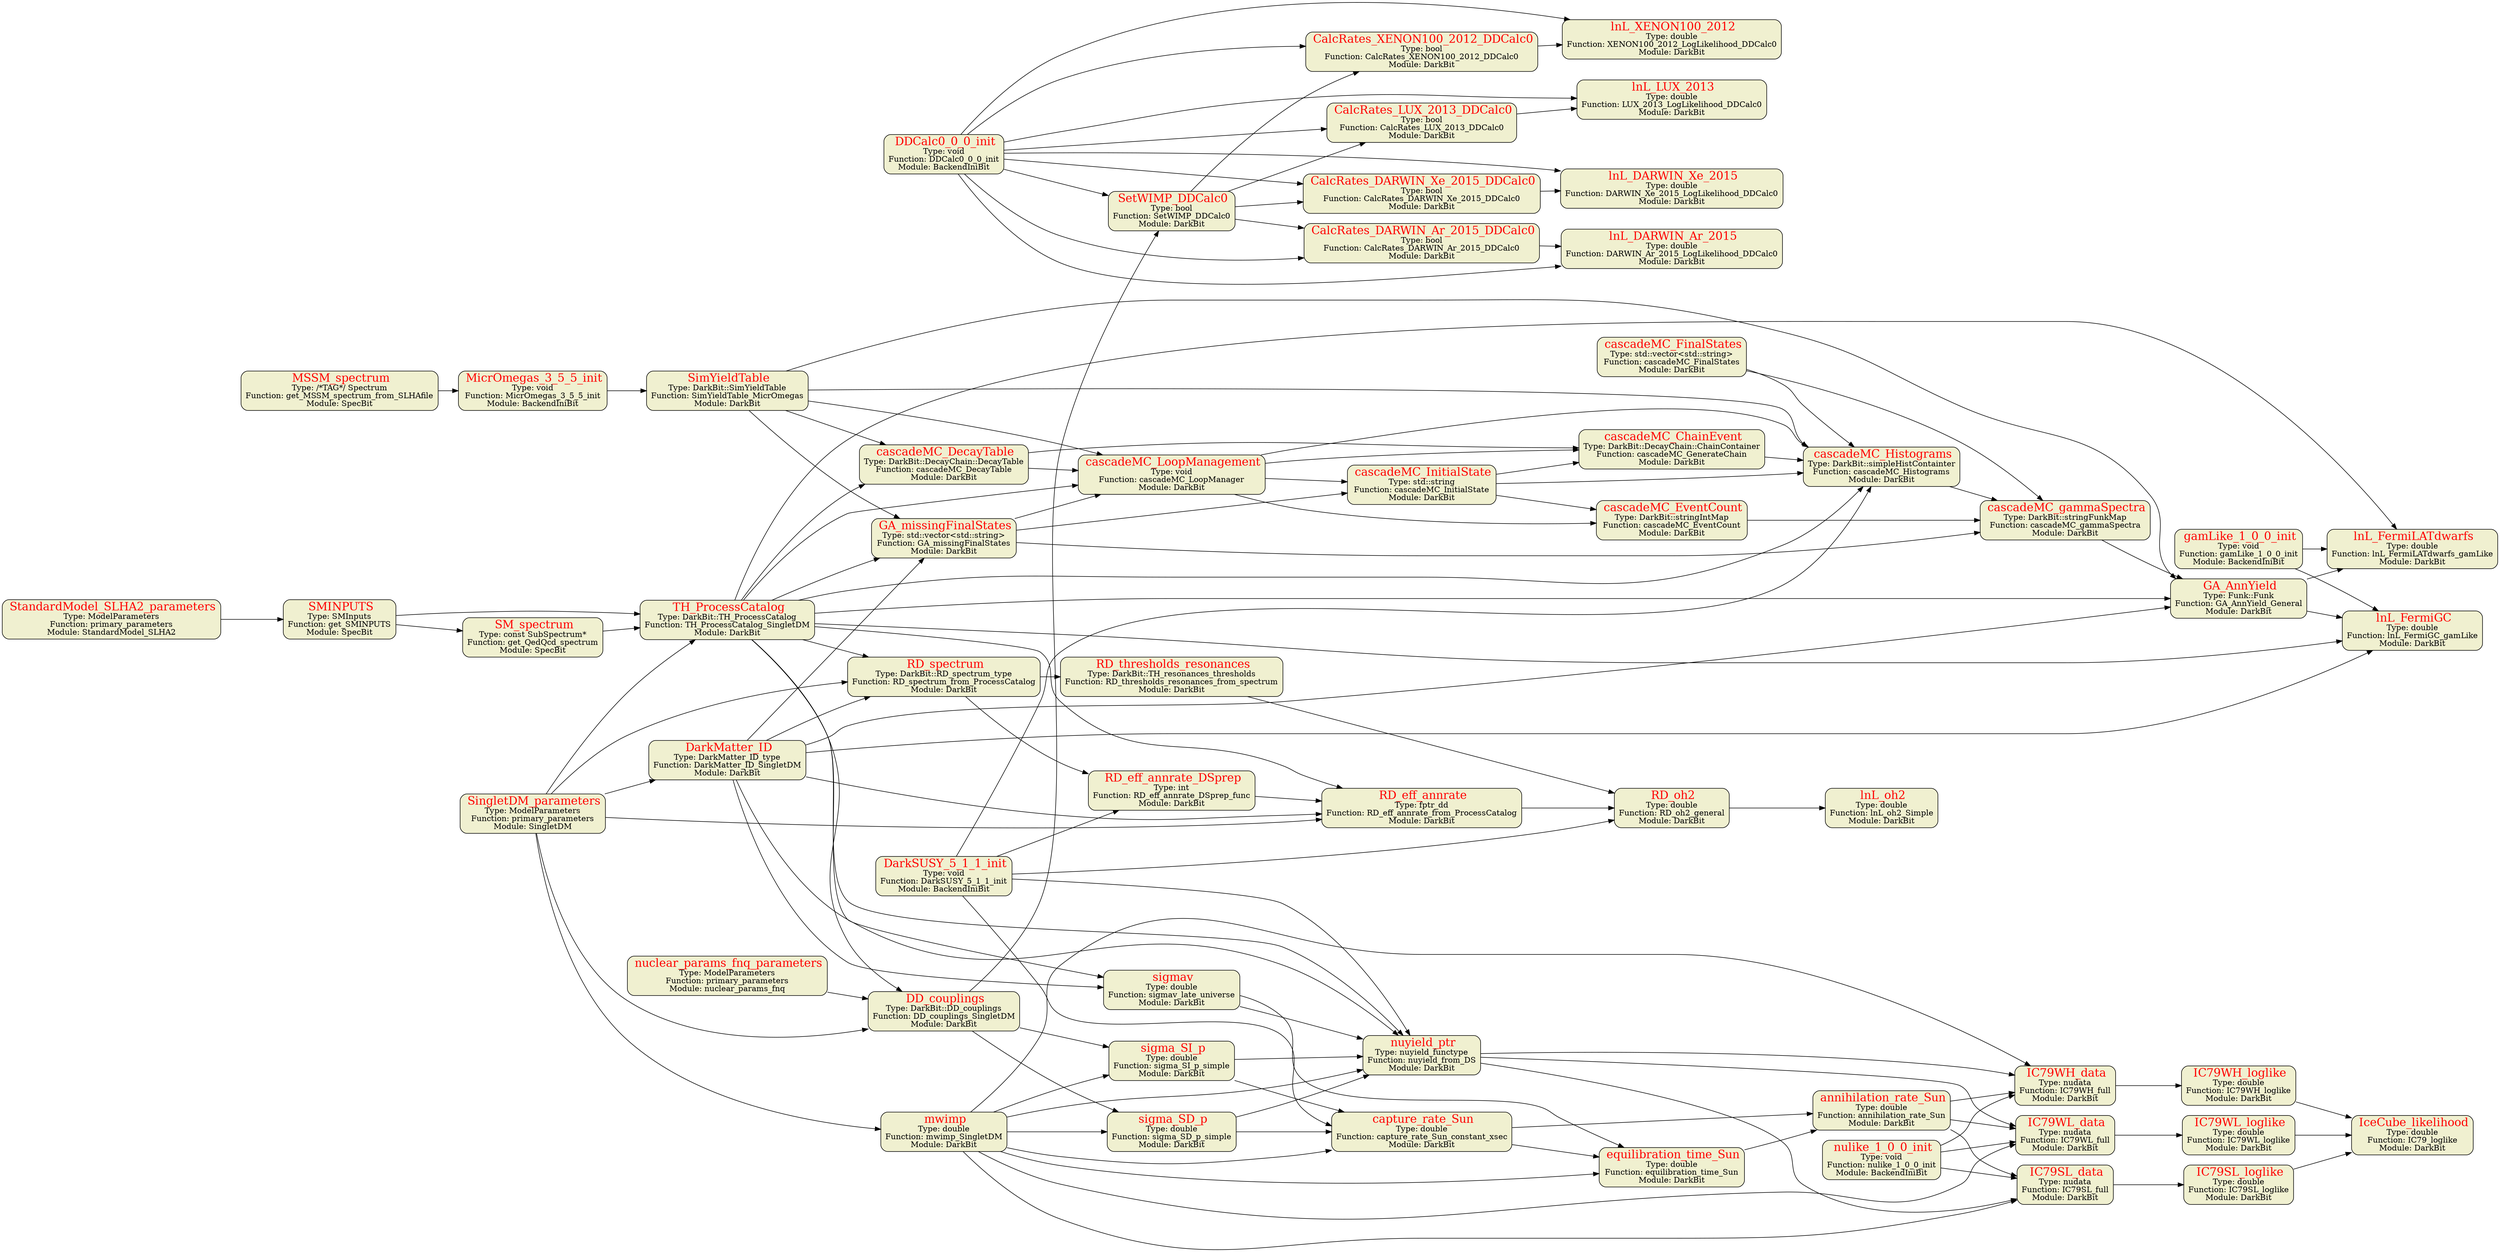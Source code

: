 digraph G {
	graph [rankdir=LR];
	0	 [fillcolor="#F0F0D0",
		label=< <font point-size="20" color="red">nuclear_params_fnq_parameters</font><br/>Type: ModelParameters<br/>Function: primary_parameters<br/>Module: nuclear_params_fnq>,
		shape=box,
		style="rounded,filled"];
	97	 [fillcolor="#F0F0D0",
		label=< <font point-size="20" color="red">DD_couplings</font><br/>Type: DarkBit::DD_couplings<br/>Function: DD_couplings_SingletDM<br/>Module: DarkBit>,
		shape=box,
		style="rounded,filled"];
	0 -> 97;
	102	 [fillcolor="#F0F0D0",
		label=< <font point-size="20" color="red">SetWIMP_DDCalc0</font><br/>Type: bool<br/>Function: SetWIMP_DDCalc0<br/>Module: DarkBit>,
		shape=box,
		style="rounded,filled"];
	97 -> 102;
	98	 [fillcolor="#F0F0D0",
		label=< <font point-size="20" color="red">sigma_SI_p</font><br/>Type: double<br/>Function: sigma_SI_p_simple<br/>Module: DarkBit>,
		shape=box,
		style="rounded,filled"];
	97 -> 98;
	100	 [fillcolor="#F0F0D0",
		label=< <font point-size="20" color="red">sigma_SD_p</font><br/>Type: double<br/>Function: sigma_SD_p_simple<br/>Module: DarkBit>,
		shape=box,
		style="rounded,filled"];
	97 -> 100;
	103	 [fillcolor="#F0F0D0",
		label=< <font point-size="20" color="red">CalcRates_XENON100_2012_DDCalc0</font><br/>Type: bool<br/>Function: CalcRates_XENON100_2012_DDCalc0<br/>Module: DarkBit>,
		shape=box,
		style="rounded,filled"];
	102 -> 103;
	104	 [fillcolor="#F0F0D0",
		label=< <font point-size="20" color="red">CalcRates_LUX_2013_DDCalc0</font><br/>Type: bool<br/>Function: CalcRates_LUX_2013_DDCalc0<br/>Module: DarkBit>,
		shape=box,
		style="rounded,filled"];
	102 -> 104;
	105	 [fillcolor="#F0F0D0",
		label=< <font point-size="20" color="red">CalcRates_DARWIN_Ar_2015_DDCalc0</font><br/>Type: bool<br/>Function: CalcRates_DARWIN_Ar_2015_DDCalc0<br/>Module: DarkBit>,
		shape=box,
		style="rounded,filled"];
	102 -> 105;
	106	 [fillcolor="#F0F0D0",
		label=< <font point-size="20" color="red">CalcRates_DARWIN_Xe_2015_DDCalc0</font><br/>Type: bool<br/>Function: CalcRates_DARWIN_Xe_2015_DDCalc0<br/>Module: DarkBit>,
		shape=box,
		style="rounded,filled"];
	102 -> 106;
	134	 [fillcolor="#F0F0D0",
		label=< <font point-size="20" color="red">nuyield_ptr</font><br/>Type: nuyield_functype<br/>Function: nuyield_from_DS<br/>Module: DarkBit>,
		shape=box,
		style="rounded,filled"];
	98 -> 134;
	131	 [fillcolor="#F0F0D0",
		label=< <font point-size="20" color="red">capture_rate_Sun</font><br/>Type: double<br/>Function: capture_rate_Sun_constant_xsec<br/>Module: DarkBit>,
		shape=box,
		style="rounded,filled"];
	98 -> 131;
	100 -> 134;
	100 -> 131;
	107	 [fillcolor="#F0F0D0",
		label=< <font point-size="20" color="red">lnL_XENON100_2012</font><br/>Type: double<br/>Function: XENON100_2012_LogLikelihood_DDCalc0<br/>Module: DarkBit>,
		shape=box,
		style="rounded,filled"];
	103 -> 107;
	113	 [fillcolor="#F0F0D0",
		label=< <font point-size="20" color="red">lnL_LUX_2013</font><br/>Type: double<br/>Function: LUX_2013_LogLikelihood_DDCalc0<br/>Module: DarkBit>,
		shape=box,
		style="rounded,filled"];
	104 -> 113;
	119	 [fillcolor="#F0F0D0",
		label=< <font point-size="20" color="red">lnL_DARWIN_Ar_2015</font><br/>Type: double<br/>Function: DARWIN_Ar_2015_LogLikelihood_DDCalc0<br/>Module: DarkBit>,
		shape=box,
		style="rounded,filled"];
	105 -> 119;
	125	 [fillcolor="#F0F0D0",
		label=< <font point-size="20" color="red">lnL_DARWIN_Xe_2015</font><br/>Type: double<br/>Function: DARWIN_Xe_2015_LogLikelihood_DDCalc0<br/>Module: DarkBit>,
		shape=box,
		style="rounded,filled"];
	106 -> 125;
	141	 [fillcolor="#F0F0D0",
		label=< <font point-size="20" color="red">IC79WH_data</font><br/>Type: nudata<br/>Function: IC79WH_full<br/>Module: DarkBit>,
		shape=box,
		style="rounded,filled"];
	134 -> 141;
	147	 [fillcolor="#F0F0D0",
		label=< <font point-size="20" color="red">IC79WL_data</font><br/>Type: nudata<br/>Function: IC79WL_full<br/>Module: DarkBit>,
		shape=box,
		style="rounded,filled"];
	134 -> 147;
	153	 [fillcolor="#F0F0D0",
		label=< <font point-size="20" color="red">IC79SL_data</font><br/>Type: nudata<br/>Function: IC79SL_full<br/>Module: DarkBit>,
		shape=box,
		style="rounded,filled"];
	134 -> 153;
	132	 [fillcolor="#F0F0D0",
		label=< <font point-size="20" color="red">equilibration_time_Sun</font><br/>Type: double<br/>Function: equilibration_time_Sun<br/>Module: DarkBit>,
		shape=box,
		style="rounded,filled"];
	131 -> 132;
	133	 [fillcolor="#F0F0D0",
		label=< <font point-size="20" color="red">annihilation_rate_Sun</font><br/>Type: double<br/>Function: annihilation_rate_Sun<br/>Module: DarkBit>,
		shape=box,
		style="rounded,filled"];
	131 -> 133;
	144	 [fillcolor="#F0F0D0",
		label=< <font point-size="20" color="red">IC79WH_loglike</font><br/>Type: double<br/>Function: IC79WH_loglike<br/>Module: DarkBit>,
		shape=box,
		style="rounded,filled"];
	141 -> 144;
	150	 [fillcolor="#F0F0D0",
		label=< <font point-size="20" color="red">IC79WL_loglike</font><br/>Type: double<br/>Function: IC79WL_loglike<br/>Module: DarkBit>,
		shape=box,
		style="rounded,filled"];
	147 -> 150;
	156	 [fillcolor="#F0F0D0",
		label=< <font point-size="20" color="red">IC79SL_loglike</font><br/>Type: double<br/>Function: IC79SL_loglike<br/>Module: DarkBit>,
		shape=box,
		style="rounded,filled"];
	153 -> 156;
	132 -> 133;
	133 -> 141;
	133 -> 147;
	133 -> 153;
	159	 [fillcolor="#F0F0D0",
		label=< <font point-size="20" color="red">IceCube_likelihood</font><br/>Type: double<br/>Function: IC79_loglike<br/>Module: DarkBit>,
		shape=box,
		style="rounded,filled"];
	144 -> 159;
	150 -> 159;
	156 -> 159;
	1	 [fillcolor="#F0F0D0",
		label=< <font point-size="20" color="red">StandardModel_SLHA2_parameters</font><br/>Type: ModelParameters<br/>Function: primary_parameters<br/>Module: StandardModel_SLHA2>,
		shape=box,
		style="rounded,filled"];
	167	 [fillcolor="#F0F0D0",
		label=< <font point-size="20" color="red">SMINPUTS</font><br/>Type: SMInputs<br/>Function: get_SMINPUTS<br/>Module: SpecBit>,
		shape=box,
		style="rounded,filled"];
	1 -> 167;
	86	 [fillcolor="#F0F0D0",
		label=< <font point-size="20" color="red">TH_ProcessCatalog</font><br/>Type: DarkBit::TH_ProcessCatalog<br/>Function: TH_ProcessCatalog_SingletDM<br/>Module: DarkBit>,
		shape=box,
		style="rounded,filled"];
	167 -> 86;
	176	 [fillcolor="#F0F0D0",
		label=< <font point-size="20" color="red">SM_spectrum</font><br/>Type: const SubSpectrum*<br/>Function: get_QedQcd_spectrum<br/>Module: SpecBit>,
		shape=box,
		style="rounded,filled"];
	167 -> 176;
	86 -> 97;
	86 -> 134;
	63	 [fillcolor="#F0F0D0",
		label=< <font point-size="20" color="red">RD_spectrum</font><br/>Type: DarkBit::RD_spectrum_type<br/>Function: RD_spectrum_from_ProcessCatalog<br/>Module: DarkBit>,
		shape=box,
		style="rounded,filled"];
	86 -> 63;
	67	 [fillcolor="#F0F0D0",
		label=< <font point-size="20" color="red">RD_eff_annrate</font><br/>Type: fptr_dd<br/>Function: RD_eff_annrate_from_ProcessCatalog<br/>Module: DarkBit>,
		shape=box,
		style="rounded,filled"];
	86 -> 67;
	78	 [fillcolor="#F0F0D0",
		label=< <font point-size="20" color="red">cascadeMC_Histograms</font><br/>Type: DarkBit::simpleHistContainter<br/>Function: cascadeMC_Histograms<br/>Module: DarkBit>,
		shape=box,
		style="rounded,filled"];
	86 -> 78;
	88	 [fillcolor="#F0F0D0",
		label=< <font point-size="20" color="red">lnL_FermiLATdwarfs</font><br/>Type: double<br/>Function: lnL_FermiLATdwarfs_gamLike<br/>Module: DarkBit>,
		shape=box,
		style="rounded,filled"];
	86 -> 88;
	89	 [fillcolor="#F0F0D0",
		label=< <font point-size="20" color="red">lnL_FermiGC</font><br/>Type: double<br/>Function: lnL_FermiGC_gamLike<br/>Module: DarkBit>,
		shape=box,
		style="rounded,filled"];
	86 -> 89;
	73	 [fillcolor="#F0F0D0",
		label=< <font point-size="20" color="red">cascadeMC_DecayTable</font><br/>Type: DarkBit::DecayChain::DecayTable<br/>Function: cascadeMC_DecayTable<br/>Module: DarkBit>,
		shape=box,
		style="rounded,filled"];
	86 -> 73;
	74	 [fillcolor="#F0F0D0",
		label=< <font point-size="20" color="red">cascadeMC_LoopManagement</font><br/>Type: void<br/>Function: cascadeMC_LoopManager<br/>Module: DarkBit>,
		shape=box,
		style="rounded,filled"];
	86 -> 74;
	84	 [fillcolor="#F0F0D0",
		label=< <font point-size="20" color="red">GA_AnnYield</font><br/>Type: Funk::Funk<br/>Function: GA_AnnYield_General<br/>Module: DarkBit>,
		shape=box,
		style="rounded,filled"];
	86 -> 84;
	83	 [fillcolor="#F0F0D0",
		label=< <font point-size="20" color="red">GA_missingFinalStates</font><br/>Type: std::vector&lt;std::string&gt;<br/>Function: GA_missingFinalStates<br/>Module: DarkBit>,
		shape=box,
		style="rounded,filled"];
	86 -> 83;
	94	 [fillcolor="#F0F0D0",
		label=< <font point-size="20" color="red">sigmav</font><br/>Type: double<br/>Function: sigmav_late_universe<br/>Module: DarkBit>,
		shape=box,
		style="rounded,filled"];
	86 -> 94;
	176 -> 86;
	65	 [fillcolor="#F0F0D0",
		label=< <font point-size="20" color="red">RD_eff_annrate_DSprep</font><br/>Type: int<br/>Function: RD_eff_annrate_DSprep_func<br/>Module: DarkBit>,
		shape=box,
		style="rounded,filled"];
	63 -> 65;
	64	 [fillcolor="#F0F0D0",
		label=< <font point-size="20" color="red">RD_thresholds_resonances</font><br/>Type: DarkBit::TH_resonances_thresholds<br/>Function: RD_thresholds_resonances_from_spectrum<br/>Module: DarkBit>,
		shape=box,
		style="rounded,filled"];
	63 -> 64;
	68	 [fillcolor="#F0F0D0",
		label=< <font point-size="20" color="red">RD_oh2</font><br/>Type: double<br/>Function: RD_oh2_general<br/>Module: DarkBit>,
		shape=box,
		style="rounded,filled"];
	67 -> 68;
	79	 [fillcolor="#F0F0D0",
		label=< <font point-size="20" color="red">cascadeMC_gammaSpectra</font><br/>Type: DarkBit::stringFunkMap<br/>Function: cascadeMC_gammaSpectra<br/>Module: DarkBit>,
		shape=box,
		style="rounded,filled"];
	78 -> 79;
	73 -> 74;
	77	 [fillcolor="#F0F0D0",
		label=< <font point-size="20" color="red">cascadeMC_ChainEvent</font><br/>Type: DarkBit::DecayChain::ChainContainer<br/>Function: cascadeMC_GenerateChain<br/>Module: DarkBit>,
		shape=box,
		style="rounded,filled"];
	73 -> 77;
	74 -> 78;
	74 -> 77;
	75	 [fillcolor="#F0F0D0",
		label=< <font point-size="20" color="red">cascadeMC_InitialState</font><br/>Type: std::string<br/>Function: cascadeMC_InitialState<br/>Module: DarkBit>,
		shape=box,
		style="rounded,filled"];
	74 -> 75;
	76	 [fillcolor="#F0F0D0",
		label=< <font point-size="20" color="red">cascadeMC_EventCount</font><br/>Type: DarkBit::stringIntMap<br/>Function: cascadeMC_EventCount<br/>Module: DarkBit>,
		shape=box,
		style="rounded,filled"];
	74 -> 76;
	84 -> 88;
	84 -> 89;
	83 -> 74;
	83 -> 79;
	83 -> 75;
	94 -> 134;
	94 -> 132;
	65 -> 67;
	64 -> 68;
	91	 [fillcolor="#F0F0D0",
		label=< <font point-size="20" color="red">lnL_oh2</font><br/>Type: double<br/>Function: lnL_oh2_Simple<br/>Module: DarkBit>,
		shape=box,
		style="rounded,filled"];
	68 -> 91;
	79 -> 84;
	77 -> 78;
	75 -> 78;
	75 -> 77;
	75 -> 76;
	76 -> 79;
	2	 [fillcolor="#F0F0D0",
		label=< <font point-size="20" color="red">SingletDM_parameters</font><br/>Type: ModelParameters<br/>Function: primary_parameters<br/>Module: SingletDM>,
		shape=box,
		style="rounded,filled"];
	2 -> 97;
	2 -> 86;
	2 -> 63;
	2 -> 67;
	93	 [fillcolor="#F0F0D0",
		label=< <font point-size="20" color="red">mwimp</font><br/>Type: double<br/>Function: mwimp_SingletDM<br/>Module: DarkBit>,
		shape=box,
		style="rounded,filled"];
	2 -> 93;
	165	 [fillcolor="#F0F0D0",
		label=< <font point-size="20" color="red">DarkMatter_ID</font><br/>Type: DarkMatter_ID_type<br/>Function: DarkMatter_ID_SingletDM<br/>Module: DarkBit>,
		shape=box,
		style="rounded,filled"];
	2 -> 165;
	93 -> 98;
	93 -> 100;
	93 -> 134;
	93 -> 131;
	93 -> 141;
	93 -> 147;
	93 -> 153;
	93 -> 132;
	165 -> 134;
	165 -> 63;
	165 -> 67;
	165 -> 89;
	165 -> 84;
	165 -> 83;
	165 -> 94;
	12	 [fillcolor="#F0F0D0",
		label=< <font point-size="20" color="red">MicrOmegas_3_5_5_init</font><br/>Type: void<br/>Function: MicrOmegas_3_5_5_init<br/>Module: BackendIniBit>,
		shape=box,
		style="rounded,filled"];
	163	 [fillcolor="#F0F0D0",
		label=< <font point-size="20" color="red">SimYieldTable</font><br/>Type: DarkBit::SimYieldTable<br/>Function: SimYieldTable_MicrOmegas<br/>Module: DarkBit>,
		shape=box,
		style="rounded,filled"];
	12 -> 163;
	163 -> 78;
	163 -> 73;
	163 -> 74;
	163 -> 84;
	163 -> 83;
	13	 [fillcolor="#F0F0D0",
		label=< <font point-size="20" color="red">nulike_1_0_0_init</font><br/>Type: void<br/>Function: nulike_1_0_0_init<br/>Module: BackendIniBit>,
		shape=box,
		style="rounded,filled"];
	13 -> 141;
	13 -> 147;
	13 -> 153;
	15	 [fillcolor="#F0F0D0",
		label=< <font point-size="20" color="red">DarkSUSY_5_1_1_init</font><br/>Type: void<br/>Function: DarkSUSY_5_1_1_init<br/>Module: BackendIniBit>,
		shape=box,
		style="rounded,filled"];
	15 -> 134;
	15 -> 131;
	15 -> 78;
	15 -> 65;
	15 -> 68;
	17	 [fillcolor="#F0F0D0",
		label=< <font point-size="20" color="red">DDCalc0_0_0_init</font><br/>Type: void<br/>Function: DDCalc0_0_0_init<br/>Module: BackendIniBit>,
		shape=box,
		style="rounded,filled"];
	17 -> 102;
	17 -> 103;
	17 -> 104;
	17 -> 105;
	17 -> 106;
	17 -> 107;
	17 -> 113;
	17 -> 119;
	17 -> 125;
	18	 [fillcolor="#F0F0D0",
		label=< <font point-size="20" color="red">gamLike_1_0_0_init</font><br/>Type: void<br/>Function: gamLike_1_0_0_init<br/>Module: BackendIniBit>,
		shape=box,
		style="rounded,filled"];
	18 -> 88;
	18 -> 89;
	71	 [fillcolor="#F0F0D0",
		label=< <font point-size="20" color="red">cascadeMC_FinalStates</font><br/>Type: std::vector&lt;std::string&gt;<br/>Function: cascadeMC_FinalStates<br/>Module: DarkBit>,
		shape=box,
		style="rounded,filled"];
	71 -> 78;
	71 -> 79;
	171	 [fillcolor="#F0F0D0",
		label=< <font point-size="20" color="red">MSSM_spectrum</font><br/>Type: /*TAG*/ Spectrum<br/>Function: get_MSSM_spectrum_from_SLHAfile<br/>Module: SpecBit>,
		shape=box,
		style="rounded,filled"];
	171 -> 12;
}
